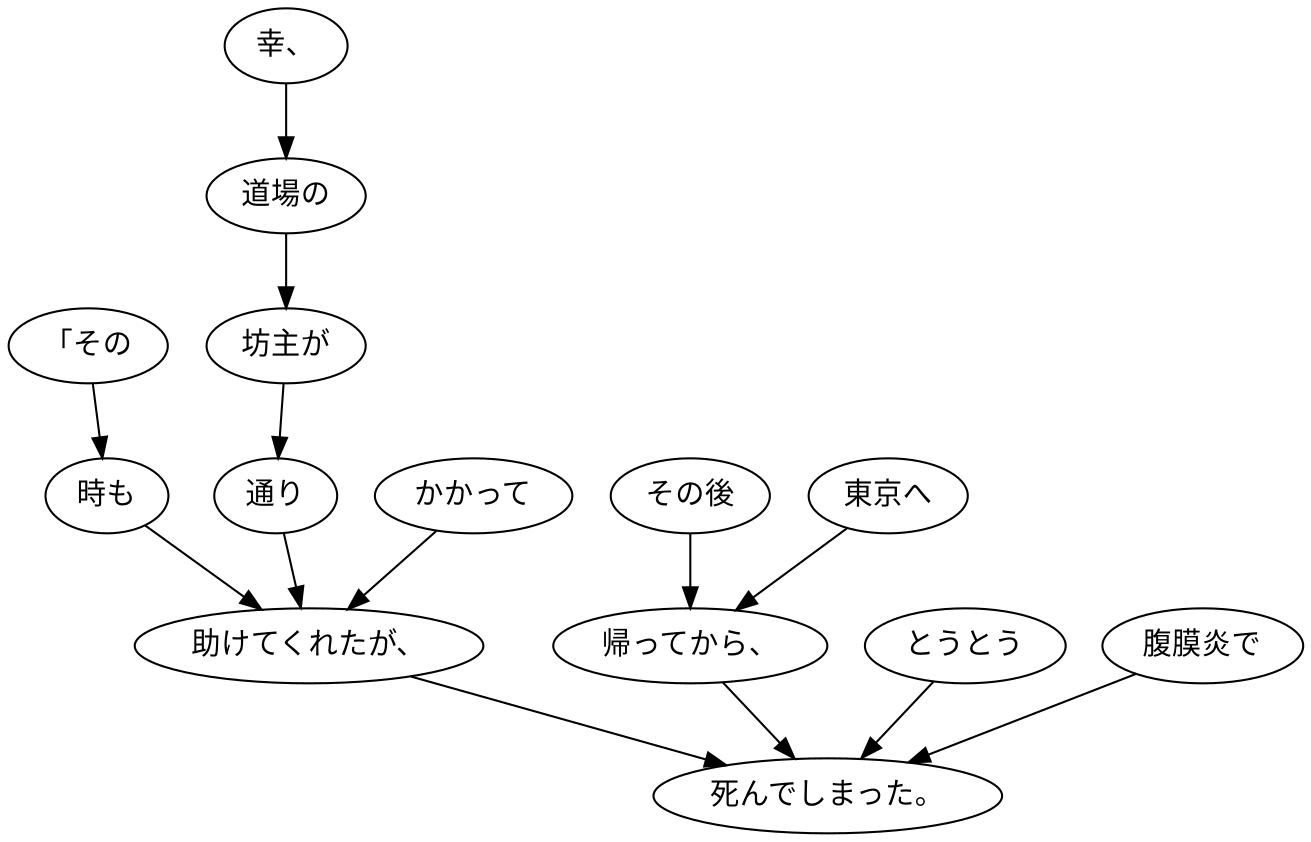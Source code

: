 digraph graph6137 {
	node0 [label="「その"];
	node1 [label="時も"];
	node2 [label="幸、"];
	node3 [label="道場の"];
	node4 [label="坊主が"];
	node5 [label="通り"];
	node6 [label="かかって"];
	node7 [label="助けてくれたが、"];
	node8 [label="その後"];
	node9 [label="東京へ"];
	node10 [label="帰ってから、"];
	node11 [label="とうとう"];
	node12 [label="腹膜炎で"];
	node13 [label="死んでしまった。"];
	node0 -> node1;
	node1 -> node7;
	node2 -> node3;
	node3 -> node4;
	node4 -> node5;
	node5 -> node7;
	node6 -> node7;
	node7 -> node13;
	node8 -> node10;
	node9 -> node10;
	node10 -> node13;
	node11 -> node13;
	node12 -> node13;
}
